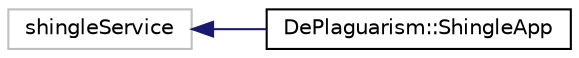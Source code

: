 digraph "Graphical Class Hierarchy"
{
  edge [fontname="Helvetica",fontsize="10",labelfontname="Helvetica",labelfontsize="10"];
  node [fontname="Helvetica",fontsize="10",shape=record];
  rankdir="LR";
  Node1 [label="shingleService",height=0.2,width=0.4,color="grey75", fillcolor="white", style="filled"];
  Node1 -> Node2 [dir="back",color="midnightblue",fontsize="10",style="solid",fontname="Helvetica"];
  Node2 [label="DePlaguarism::ShingleApp",height=0.2,width=0.4,color="black", fillcolor="white", style="filled",URL="$class_de_plaguarism_1_1_shingle_app.html",tooltip="Main class of application. Server itself. "];
}
